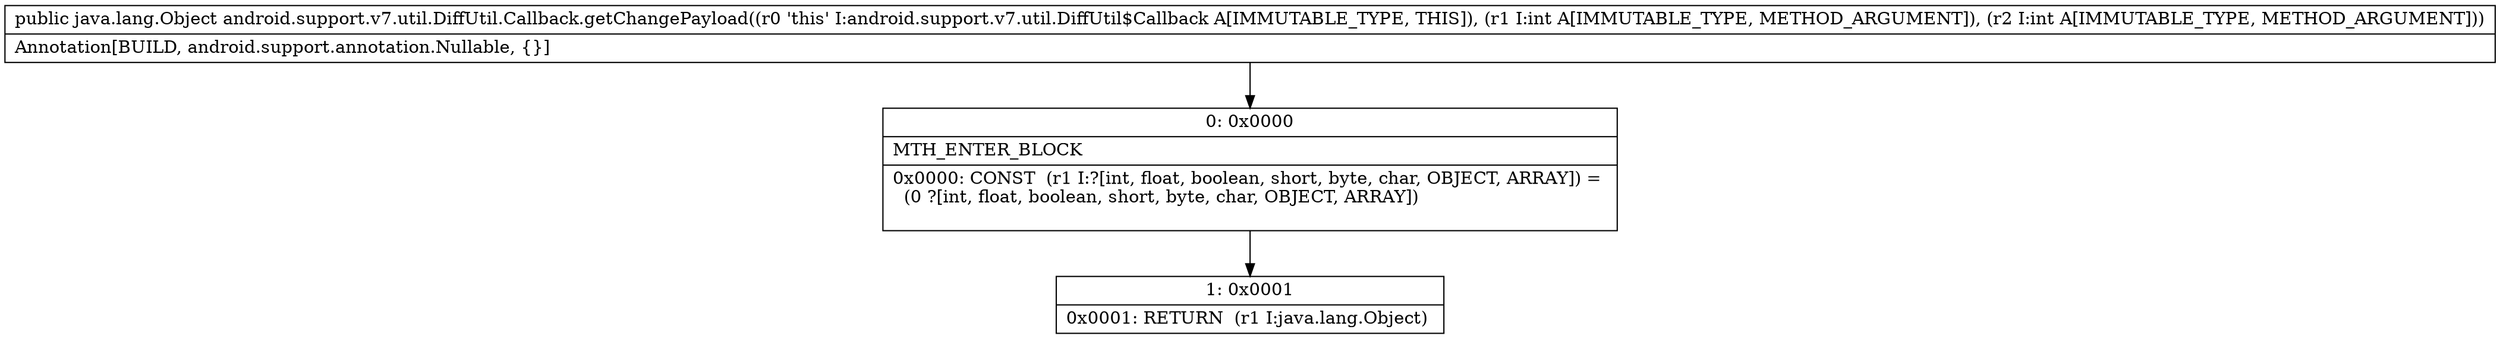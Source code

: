 digraph "CFG forandroid.support.v7.util.DiffUtil.Callback.getChangePayload(II)Ljava\/lang\/Object;" {
Node_0 [shape=record,label="{0\:\ 0x0000|MTH_ENTER_BLOCK\l|0x0000: CONST  (r1 I:?[int, float, boolean, short, byte, char, OBJECT, ARRAY]) = \l  (0 ?[int, float, boolean, short, byte, char, OBJECT, ARRAY])\l \l}"];
Node_1 [shape=record,label="{1\:\ 0x0001|0x0001: RETURN  (r1 I:java.lang.Object) \l}"];
MethodNode[shape=record,label="{public java.lang.Object android.support.v7.util.DiffUtil.Callback.getChangePayload((r0 'this' I:android.support.v7.util.DiffUtil$Callback A[IMMUTABLE_TYPE, THIS]), (r1 I:int A[IMMUTABLE_TYPE, METHOD_ARGUMENT]), (r2 I:int A[IMMUTABLE_TYPE, METHOD_ARGUMENT]))  | Annotation[BUILD, android.support.annotation.Nullable, \{\}]\l}"];
MethodNode -> Node_0;
Node_0 -> Node_1;
}

